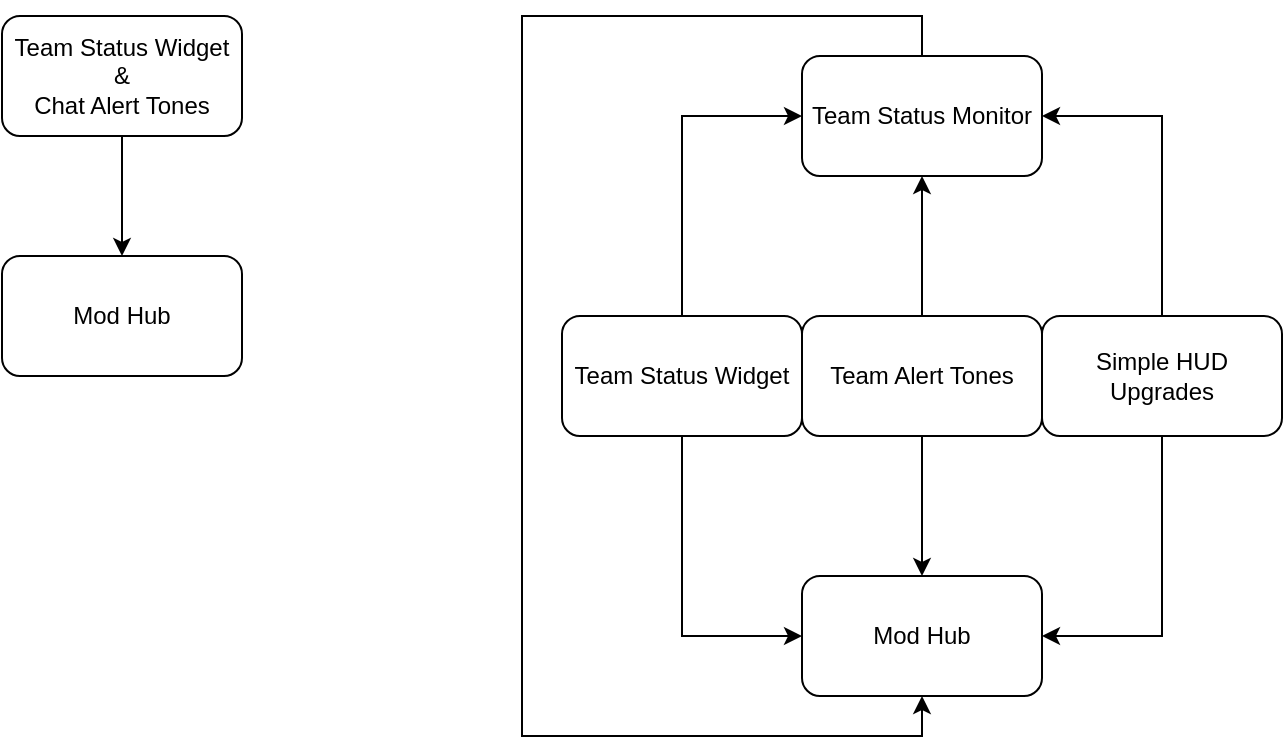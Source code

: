 <mxfile version="15.7.4" type="device"><diagram id="bJhgLpy7mkhAnLRH69_D" name="Page-1"><mxGraphModel dx="686" dy="745" grid="1" gridSize="10" guides="1" tooltips="1" connect="1" arrows="1" fold="1" page="1" pageScale="1" pageWidth="850" pageHeight="1100" math="0" shadow="0"><root><mxCell id="0"/><mxCell id="1" parent="0"/><mxCell id="merFzCq2eB0KPBlx_nzG-3" style="edgeStyle=orthogonalEdgeStyle;rounded=0;orthogonalLoop=1;jettySize=auto;html=1;exitX=0.5;exitY=1;exitDx=0;exitDy=0;entryX=0.5;entryY=0;entryDx=0;entryDy=0;" edge="1" parent="1" source="merFzCq2eB0KPBlx_nzG-1" target="merFzCq2eB0KPBlx_nzG-2"><mxGeometry relative="1" as="geometry"/></mxCell><mxCell id="merFzCq2eB0KPBlx_nzG-1" value="Team Status Widget&lt;br&gt;&amp;amp;&lt;br&gt;Chat Alert Tones" style="rounded=1;whiteSpace=wrap;html=1;" vertex="1" parent="1"><mxGeometry x="40" y="40" width="120" height="60" as="geometry"/></mxCell><mxCell id="merFzCq2eB0KPBlx_nzG-2" value="Mod Hub" style="rounded=1;whiteSpace=wrap;html=1;" vertex="1" parent="1"><mxGeometry x="40" y="160" width="120" height="60" as="geometry"/></mxCell><mxCell id="merFzCq2eB0KPBlx_nzG-11" style="edgeStyle=orthogonalEdgeStyle;rounded=0;orthogonalLoop=1;jettySize=auto;html=1;exitX=0.5;exitY=1;exitDx=0;exitDy=0;entryX=0;entryY=0.5;entryDx=0;entryDy=0;" edge="1" parent="1" source="merFzCq2eB0KPBlx_nzG-7" target="merFzCq2eB0KPBlx_nzG-10"><mxGeometry relative="1" as="geometry"/></mxCell><mxCell id="merFzCq2eB0KPBlx_nzG-20" style="edgeStyle=orthogonalEdgeStyle;rounded=0;orthogonalLoop=1;jettySize=auto;html=1;exitX=0.5;exitY=0;exitDx=0;exitDy=0;entryX=0;entryY=0.5;entryDx=0;entryDy=0;" edge="1" parent="1" source="merFzCq2eB0KPBlx_nzG-7" target="merFzCq2eB0KPBlx_nzG-8"><mxGeometry relative="1" as="geometry"/></mxCell><mxCell id="merFzCq2eB0KPBlx_nzG-7" value="Team Status Widget" style="rounded=1;whiteSpace=wrap;html=1;" vertex="1" parent="1"><mxGeometry x="320" y="190" width="120" height="60" as="geometry"/></mxCell><mxCell id="merFzCq2eB0KPBlx_nzG-22" style="edgeStyle=orthogonalEdgeStyle;rounded=0;orthogonalLoop=1;jettySize=auto;html=1;exitX=0.5;exitY=0;exitDx=0;exitDy=0;entryX=0.5;entryY=1;entryDx=0;entryDy=0;" edge="1" parent="1" source="merFzCq2eB0KPBlx_nzG-8" target="merFzCq2eB0KPBlx_nzG-10"><mxGeometry relative="1" as="geometry"><Array as="points"><mxPoint x="500" y="40"/><mxPoint x="300" y="40"/><mxPoint x="300" y="400"/><mxPoint x="500" y="400"/></Array></mxGeometry></mxCell><mxCell id="merFzCq2eB0KPBlx_nzG-8" value="Team Status Monitor" style="rounded=1;whiteSpace=wrap;html=1;" vertex="1" parent="1"><mxGeometry x="440" y="60" width="120" height="60" as="geometry"/></mxCell><mxCell id="merFzCq2eB0KPBlx_nzG-10" value="Mod Hub" style="rounded=1;whiteSpace=wrap;html=1;" vertex="1" parent="1"><mxGeometry x="440" y="320" width="120" height="60" as="geometry"/></mxCell><mxCell id="merFzCq2eB0KPBlx_nzG-18" style="edgeStyle=orthogonalEdgeStyle;rounded=0;orthogonalLoop=1;jettySize=auto;html=1;exitX=0.5;exitY=1;exitDx=0;exitDy=0;entryX=0.5;entryY=0;entryDx=0;entryDy=0;" edge="1" parent="1" source="merFzCq2eB0KPBlx_nzG-13" target="merFzCq2eB0KPBlx_nzG-10"><mxGeometry relative="1" as="geometry"/></mxCell><mxCell id="merFzCq2eB0KPBlx_nzG-19" style="edgeStyle=orthogonalEdgeStyle;rounded=0;orthogonalLoop=1;jettySize=auto;html=1;exitX=0.5;exitY=0;exitDx=0;exitDy=0;entryX=0.5;entryY=1;entryDx=0;entryDy=0;" edge="1" parent="1" source="merFzCq2eB0KPBlx_nzG-13" target="merFzCq2eB0KPBlx_nzG-8"><mxGeometry relative="1" as="geometry"/></mxCell><mxCell id="merFzCq2eB0KPBlx_nzG-13" value="Team Alert Tones" style="rounded=1;whiteSpace=wrap;html=1;" vertex="1" parent="1"><mxGeometry x="440" y="190" width="120" height="60" as="geometry"/></mxCell><mxCell id="merFzCq2eB0KPBlx_nzG-17" style="edgeStyle=orthogonalEdgeStyle;rounded=0;orthogonalLoop=1;jettySize=auto;html=1;exitX=0.5;exitY=1;exitDx=0;exitDy=0;entryX=1;entryY=0.5;entryDx=0;entryDy=0;" edge="1" parent="1" source="merFzCq2eB0KPBlx_nzG-14" target="merFzCq2eB0KPBlx_nzG-10"><mxGeometry relative="1" as="geometry"/></mxCell><mxCell id="merFzCq2eB0KPBlx_nzG-21" style="edgeStyle=orthogonalEdgeStyle;rounded=0;orthogonalLoop=1;jettySize=auto;html=1;exitX=0.5;exitY=0;exitDx=0;exitDy=0;entryX=1;entryY=0.5;entryDx=0;entryDy=0;" edge="1" parent="1" source="merFzCq2eB0KPBlx_nzG-14" target="merFzCq2eB0KPBlx_nzG-8"><mxGeometry relative="1" as="geometry"/></mxCell><mxCell id="merFzCq2eB0KPBlx_nzG-14" value="Simple HUD Upgrades" style="rounded=1;whiteSpace=wrap;html=1;" vertex="1" parent="1"><mxGeometry x="560" y="190" width="120" height="60" as="geometry"/></mxCell></root></mxGraphModel></diagram></mxfile>